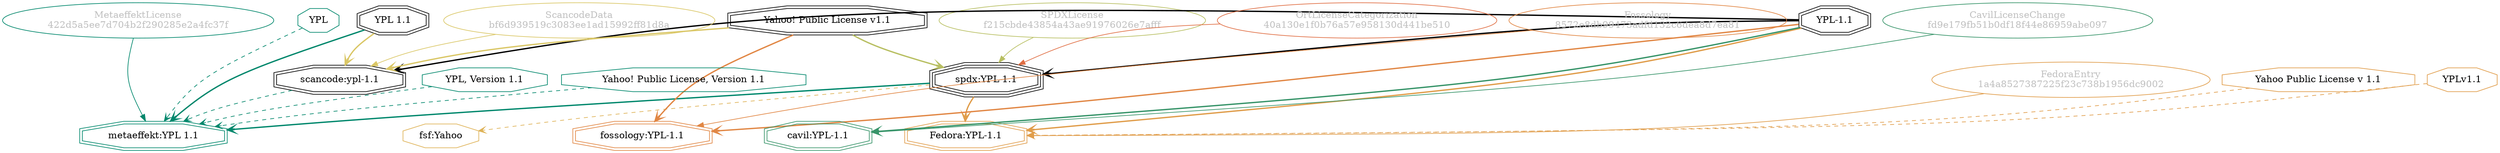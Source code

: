 strict digraph {
    node [shape=box];
    graph [splines=curved];
    4400 [label="SPDXLicense\nf215cbde43854a43ae91976026e7afff"
         ,fontcolor=gray
         ,color="#b8bf62"
         ,fillcolor="beige;1"
         ,shape=ellipse];
    4401 [label="spdx:YPL-1.1"
         ,shape=tripleoctagon];
    4402 [label="YPL-1.1"
         ,shape=doubleoctagon];
    4403 [label="Yahoo! Public License v1.1"
         ,shape=doubleoctagon];
    8512 [label="FedoraEntry\n1a4a8527387225f23c738b1956dc9002"
         ,fontcolor=gray
         ,color="#e09d4b"
         ,fillcolor="beige;1"
         ,shape=ellipse];
    8513 [label="Fedora:YPL-1.1"
         ,color="#e09d4b"
         ,shape=doubleoctagon];
    8514 [label="Yahoo Public License v 1.1"
         ,color="#e09d4b"
         ,shape=octagon];
    8515 [label="YPLv1.1"
         ,color="#e09d4b"
         ,shape=octagon];
    10628 [label="fsf:Yahoo"
          ,color="#deb256"
          ,shape=octagon];
    25710 [label="ScancodeData\nbf6d939519c3083ee1ad15992ff81d8a"
          ,fontcolor=gray
          ,color="#dac767"
          ,fillcolor="beige;1"
          ,shape=ellipse];
    25711 [label="scancode:ypl-1.1"
          ,shape=doubleoctagon];
    25712 [label="YPL 1.1"
          ,shape=doubleoctagon];
    26891 [label="Fossology\n8572e8db99473adfd132c6dea8d7ea81"
          ,fontcolor=gray
          ,color="#e18745"
          ,fillcolor="beige;1"
          ,shape=ellipse];
    26892 [label="fossology:YPL-1.1"
          ,color="#e18745"
          ,shape=doubleoctagon];
    35268 [label="OrtLicenseCategorization\n40a130e1f0b76a57e958130d441be510"
          ,fontcolor=gray
          ,color="#e06f45"
          ,fillcolor="beige;1"
          ,shape=ellipse];
    38160 [label="CavilLicenseChange\nfd9e179fb51b0df18f44e86959abe097"
          ,fontcolor=gray
          ,color="#379469"
          ,fillcolor="beige;1"
          ,shape=ellipse];
    38161 [label="cavil:YPL-1.1"
          ,color="#379469"
          ,shape=doubleoctagon];
    49773 [label="MetaeffektLicense\n422d5a5ee7d704b2f290285e2a4fc37f"
          ,fontcolor=gray
          ,color="#00876c"
          ,fillcolor="beige;1"
          ,shape=ellipse];
    49774 [label="metaeffekt:YPL 1.1"
          ,color="#00876c"
          ,shape=doubleoctagon];
    49775 [label=YPL
          ,color="#00876c"
          ,shape=octagon];
    49776 [label="YPL, Version 1.1"
          ,color="#00876c"
          ,shape=octagon];
    49777 [label="Yahoo! Public License, Version 1.1"
          ,color="#00876c"
          ,shape=octagon];
    4400 -> 4401 [weight=0.5
                 ,color="#b8bf62"];
    4401 -> 8513 [style=bold
                 ,arrowhead=vee
                 ,weight=0.7
                 ,color="#e09d4b"];
    4401 -> 10628 [style=dashed
                  ,arrowhead=vee
                  ,weight=0.5
                  ,color="#deb256"];
    4401 -> 49774 [style=bold
                  ,arrowhead=vee
                  ,weight=0.7
                  ,color="#00876c"];
    4402 -> 4401 [style=bold
                 ,arrowhead=vee
                 ,weight=0.7];
    4402 -> 8513 [style=bold
                 ,arrowhead=vee
                 ,weight=0.7
                 ,color="#e09d4b"];
    4402 -> 25711 [style=bold
                  ,arrowhead=vee
                  ,weight=0.7];
    4402 -> 26892 [style=bold
                  ,arrowhead=vee
                  ,weight=0.7
                  ,color="#e18745"];
    4402 -> 38161 [style=bold
                  ,arrowhead=vee
                  ,weight=0.7
                  ,color="#379469"];
    4402 -> 38161 [style=bold
                  ,arrowhead=vee
                  ,weight=0.7
                  ,color="#379469"];
    4403 -> 4401 [style=bold
                 ,arrowhead=vee
                 ,weight=0.7
                 ,color="#b8bf62"];
    4403 -> 25711 [style=bold
                  ,arrowhead=vee
                  ,weight=0.7
                  ,color="#dac767"];
    4403 -> 26892 [style=bold
                  ,arrowhead=vee
                  ,weight=0.7
                  ,color="#e18745"];
    8512 -> 8513 [weight=0.5
                 ,color="#e09d4b"];
    8514 -> 8513 [style=dashed
                 ,arrowhead=vee
                 ,weight=0.5
                 ,color="#e09d4b"];
    8515 -> 8513 [style=dashed
                 ,arrowhead=vee
                 ,weight=0.5
                 ,color="#e09d4b"];
    25710 -> 25711 [weight=0.5
                   ,color="#dac767"];
    25711 -> 49774 [style=dashed
                   ,arrowhead=vee
                   ,weight=0.5
                   ,color="#00876c"];
    25712 -> 25711 [style=bold
                   ,arrowhead=vee
                   ,weight=0.7
                   ,color="#dac767"];
    25712 -> 49774 [style=bold
                   ,arrowhead=vee
                   ,weight=0.7
                   ,color="#00876c"];
    25712 -> 49774 [style=bold
                   ,arrowhead=vee
                   ,weight=0.7
                   ,color="#00876c"];
    26891 -> 26892 [weight=0.5
                   ,color="#e18745"];
    35268 -> 4401 [weight=0.5
                  ,color="#e06f45"];
    38160 -> 38161 [weight=0.5
                   ,color="#379469"];
    49773 -> 49774 [weight=0.5
                   ,color="#00876c"];
    49775 -> 49774 [style=dashed
                   ,arrowhead=vee
                   ,weight=0.5
                   ,color="#00876c"];
    49776 -> 49774 [style=dashed
                   ,arrowhead=vee
                   ,weight=0.5
                   ,color="#00876c"];
    49777 -> 49774 [style=dashed
                   ,arrowhead=vee
                   ,weight=0.5
                   ,color="#00876c"];
}
